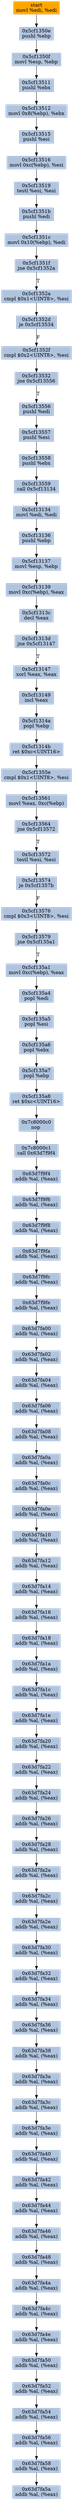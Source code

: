 digraph G {
node[shape=rectangle,style=filled,fillcolor=lightsteelblue,color=lightsteelblue]
bgcolor="transparent"
a0x5cf1350cmovl_edi_edi[label="start\nmovl %edi, %edi",color="lightgrey",fillcolor="orange"];
a0x5cf1350epushl_ebp[label="0x5cf1350e\npushl %ebp"];
a0x5cf1350fmovl_esp_ebp[label="0x5cf1350f\nmovl %esp, %ebp"];
a0x5cf13511pushl_ebx[label="0x5cf13511\npushl %ebx"];
a0x5cf13512movl_0x8ebp__ebx[label="0x5cf13512\nmovl 0x8(%ebp), %ebx"];
a0x5cf13515pushl_esi[label="0x5cf13515\npushl %esi"];
a0x5cf13516movl_0xcebp__esi[label="0x5cf13516\nmovl 0xc(%ebp), %esi"];
a0x5cf13519testl_esi_esi[label="0x5cf13519\ntestl %esi, %esi"];
a0x5cf1351bpushl_edi[label="0x5cf1351b\npushl %edi"];
a0x5cf1351cmovl_0x10ebp__edi[label="0x5cf1351c\nmovl 0x10(%ebp), %edi"];
a0x5cf1351fjne_0x5cf1352a[label="0x5cf1351f\njne 0x5cf1352a"];
a0x5cf1352acmpl_0x1UINT8_esi[label="0x5cf1352a\ncmpl $0x1<UINT8>, %esi"];
a0x5cf1352dje_0x5cf13534[label="0x5cf1352d\nje 0x5cf13534"];
a0x5cf1352fcmpl_0x2UINT8_esi[label="0x5cf1352f\ncmpl $0x2<UINT8>, %esi"];
a0x5cf13532jne_0x5cf13556[label="0x5cf13532\njne 0x5cf13556"];
a0x5cf13556pushl_edi[label="0x5cf13556\npushl %edi"];
a0x5cf13557pushl_esi[label="0x5cf13557\npushl %esi"];
a0x5cf13558pushl_ebx[label="0x5cf13558\npushl %ebx"];
a0x5cf13559call_0x5cf13134[label="0x5cf13559\ncall 0x5cf13134"];
a0x5cf13134movl_edi_edi[label="0x5cf13134\nmovl %edi, %edi"];
a0x5cf13136pushl_ebp[label="0x5cf13136\npushl %ebp"];
a0x5cf13137movl_esp_ebp[label="0x5cf13137\nmovl %esp, %ebp"];
a0x5cf13139movl_0xcebp__eax[label="0x5cf13139\nmovl 0xc(%ebp), %eax"];
a0x5cf1313cdecl_eax[label="0x5cf1313c\ndecl %eax"];
a0x5cf1313djne_0x5cf13147[label="0x5cf1313d\njne 0x5cf13147"];
a0x5cf13147xorl_eax_eax[label="0x5cf13147\nxorl %eax, %eax"];
a0x5cf13149incl_eax[label="0x5cf13149\nincl %eax"];
a0x5cf1314apopl_ebp[label="0x5cf1314a\npopl %ebp"];
a0x5cf1314bret_0xcUINT16[label="0x5cf1314b\nret $0xc<UINT16>"];
a0x5cf1355ecmpl_0x1UINT8_esi[label="0x5cf1355e\ncmpl $0x1<UINT8>, %esi"];
a0x5cf13561movl_eax_0xcebp_[label="0x5cf13561\nmovl %eax, 0xc(%ebp)"];
a0x5cf13564jne_0x5cf13572[label="0x5cf13564\njne 0x5cf13572"];
a0x5cf13572testl_esi_esi[label="0x5cf13572\ntestl %esi, %esi"];
a0x5cf13574je_0x5cf1357b[label="0x5cf13574\nje 0x5cf1357b"];
a0x5cf13576cmpl_0x3UINT8_esi[label="0x5cf13576\ncmpl $0x3<UINT8>, %esi"];
a0x5cf13579jne_0x5cf135a1[label="0x5cf13579\njne 0x5cf135a1"];
a0x5cf135a1movl_0xcebp__eax[label="0x5cf135a1\nmovl 0xc(%ebp), %eax"];
a0x5cf135a4popl_edi[label="0x5cf135a4\npopl %edi"];
a0x5cf135a5popl_esi[label="0x5cf135a5\npopl %esi"];
a0x5cf135a6popl_ebx[label="0x5cf135a6\npopl %ebx"];
a0x5cf135a7popl_ebp[label="0x5cf135a7\npopl %ebp"];
a0x5cf135a8ret_0xcUINT16[label="0x5cf135a8\nret $0xc<UINT16>"];
a0x7c8000c0nop_[label="0x7c8000c0\nnop "];
a0x7c8000c1call_0x63d7f9f4[label="0x7c8000c1\ncall 0x63d7f9f4"];
a0x63d7f9f4addb_al_eax_[label="0x63d7f9f4\naddb %al, (%eax)"];
a0x63d7f9f6addb_al_eax_[label="0x63d7f9f6\naddb %al, (%eax)"];
a0x63d7f9f8addb_al_eax_[label="0x63d7f9f8\naddb %al, (%eax)"];
a0x63d7f9faaddb_al_eax_[label="0x63d7f9fa\naddb %al, (%eax)"];
a0x63d7f9fcaddb_al_eax_[label="0x63d7f9fc\naddb %al, (%eax)"];
a0x63d7f9feaddb_al_eax_[label="0x63d7f9fe\naddb %al, (%eax)"];
a0x63d7fa00addb_al_eax_[label="0x63d7fa00\naddb %al, (%eax)"];
a0x63d7fa02addb_al_eax_[label="0x63d7fa02\naddb %al, (%eax)"];
a0x63d7fa04addb_al_eax_[label="0x63d7fa04\naddb %al, (%eax)"];
a0x63d7fa06addb_al_eax_[label="0x63d7fa06\naddb %al, (%eax)"];
a0x63d7fa08addb_al_eax_[label="0x63d7fa08\naddb %al, (%eax)"];
a0x63d7fa0aaddb_al_eax_[label="0x63d7fa0a\naddb %al, (%eax)"];
a0x63d7fa0caddb_al_eax_[label="0x63d7fa0c\naddb %al, (%eax)"];
a0x63d7fa0eaddb_al_eax_[label="0x63d7fa0e\naddb %al, (%eax)"];
a0x63d7fa10addb_al_eax_[label="0x63d7fa10\naddb %al, (%eax)"];
a0x63d7fa12addb_al_eax_[label="0x63d7fa12\naddb %al, (%eax)"];
a0x63d7fa14addb_al_eax_[label="0x63d7fa14\naddb %al, (%eax)"];
a0x63d7fa16addb_al_eax_[label="0x63d7fa16\naddb %al, (%eax)"];
a0x63d7fa18addb_al_eax_[label="0x63d7fa18\naddb %al, (%eax)"];
a0x63d7fa1aaddb_al_eax_[label="0x63d7fa1a\naddb %al, (%eax)"];
a0x63d7fa1caddb_al_eax_[label="0x63d7fa1c\naddb %al, (%eax)"];
a0x63d7fa1eaddb_al_eax_[label="0x63d7fa1e\naddb %al, (%eax)"];
a0x63d7fa20addb_al_eax_[label="0x63d7fa20\naddb %al, (%eax)"];
a0x63d7fa22addb_al_eax_[label="0x63d7fa22\naddb %al, (%eax)"];
a0x63d7fa24addb_al_eax_[label="0x63d7fa24\naddb %al, (%eax)"];
a0x63d7fa26addb_al_eax_[label="0x63d7fa26\naddb %al, (%eax)"];
a0x63d7fa28addb_al_eax_[label="0x63d7fa28\naddb %al, (%eax)"];
a0x63d7fa2aaddb_al_eax_[label="0x63d7fa2a\naddb %al, (%eax)"];
a0x63d7fa2caddb_al_eax_[label="0x63d7fa2c\naddb %al, (%eax)"];
a0x63d7fa2eaddb_al_eax_[label="0x63d7fa2e\naddb %al, (%eax)"];
a0x63d7fa30addb_al_eax_[label="0x63d7fa30\naddb %al, (%eax)"];
a0x63d7fa32addb_al_eax_[label="0x63d7fa32\naddb %al, (%eax)"];
a0x63d7fa34addb_al_eax_[label="0x63d7fa34\naddb %al, (%eax)"];
a0x63d7fa36addb_al_eax_[label="0x63d7fa36\naddb %al, (%eax)"];
a0x63d7fa38addb_al_eax_[label="0x63d7fa38\naddb %al, (%eax)"];
a0x63d7fa3aaddb_al_eax_[label="0x63d7fa3a\naddb %al, (%eax)"];
a0x63d7fa3caddb_al_eax_[label="0x63d7fa3c\naddb %al, (%eax)"];
a0x63d7fa3eaddb_al_eax_[label="0x63d7fa3e\naddb %al, (%eax)"];
a0x63d7fa40addb_al_eax_[label="0x63d7fa40\naddb %al, (%eax)"];
a0x63d7fa42addb_al_eax_[label="0x63d7fa42\naddb %al, (%eax)"];
a0x63d7fa44addb_al_eax_[label="0x63d7fa44\naddb %al, (%eax)"];
a0x63d7fa46addb_al_eax_[label="0x63d7fa46\naddb %al, (%eax)"];
a0x63d7fa48addb_al_eax_[label="0x63d7fa48\naddb %al, (%eax)"];
a0x63d7fa4aaddb_al_eax_[label="0x63d7fa4a\naddb %al, (%eax)"];
a0x63d7fa4caddb_al_eax_[label="0x63d7fa4c\naddb %al, (%eax)"];
a0x63d7fa4eaddb_al_eax_[label="0x63d7fa4e\naddb %al, (%eax)"];
a0x63d7fa50addb_al_eax_[label="0x63d7fa50\naddb %al, (%eax)"];
a0x63d7fa52addb_al_eax_[label="0x63d7fa52\naddb %al, (%eax)"];
a0x63d7fa54addb_al_eax_[label="0x63d7fa54\naddb %al, (%eax)"];
a0x63d7fa56addb_al_eax_[label="0x63d7fa56\naddb %al, (%eax)"];
a0x63d7fa58addb_al_eax_[label="0x63d7fa58\naddb %al, (%eax)"];
a0x63d7fa5aaddb_al_eax_[label="0x63d7fa5a\naddb %al, (%eax)"];
a0x5cf1350cmovl_edi_edi -> a0x5cf1350epushl_ebp [color="#000000"];
a0x5cf1350epushl_ebp -> a0x5cf1350fmovl_esp_ebp [color="#000000"];
a0x5cf1350fmovl_esp_ebp -> a0x5cf13511pushl_ebx [color="#000000"];
a0x5cf13511pushl_ebx -> a0x5cf13512movl_0x8ebp__ebx [color="#000000"];
a0x5cf13512movl_0x8ebp__ebx -> a0x5cf13515pushl_esi [color="#000000"];
a0x5cf13515pushl_esi -> a0x5cf13516movl_0xcebp__esi [color="#000000"];
a0x5cf13516movl_0xcebp__esi -> a0x5cf13519testl_esi_esi [color="#000000"];
a0x5cf13519testl_esi_esi -> a0x5cf1351bpushl_edi [color="#000000"];
a0x5cf1351bpushl_edi -> a0x5cf1351cmovl_0x10ebp__edi [color="#000000"];
a0x5cf1351cmovl_0x10ebp__edi -> a0x5cf1351fjne_0x5cf1352a [color="#000000"];
a0x5cf1351fjne_0x5cf1352a -> a0x5cf1352acmpl_0x1UINT8_esi [color="#000000",label="T"];
a0x5cf1352acmpl_0x1UINT8_esi -> a0x5cf1352dje_0x5cf13534 [color="#000000"];
a0x5cf1352dje_0x5cf13534 -> a0x5cf1352fcmpl_0x2UINT8_esi [color="#000000",label="F"];
a0x5cf1352fcmpl_0x2UINT8_esi -> a0x5cf13532jne_0x5cf13556 [color="#000000"];
a0x5cf13532jne_0x5cf13556 -> a0x5cf13556pushl_edi [color="#000000",label="T"];
a0x5cf13556pushl_edi -> a0x5cf13557pushl_esi [color="#000000"];
a0x5cf13557pushl_esi -> a0x5cf13558pushl_ebx [color="#000000"];
a0x5cf13558pushl_ebx -> a0x5cf13559call_0x5cf13134 [color="#000000"];
a0x5cf13559call_0x5cf13134 -> a0x5cf13134movl_edi_edi [color="#000000"];
a0x5cf13134movl_edi_edi -> a0x5cf13136pushl_ebp [color="#000000"];
a0x5cf13136pushl_ebp -> a0x5cf13137movl_esp_ebp [color="#000000"];
a0x5cf13137movl_esp_ebp -> a0x5cf13139movl_0xcebp__eax [color="#000000"];
a0x5cf13139movl_0xcebp__eax -> a0x5cf1313cdecl_eax [color="#000000"];
a0x5cf1313cdecl_eax -> a0x5cf1313djne_0x5cf13147 [color="#000000"];
a0x5cf1313djne_0x5cf13147 -> a0x5cf13147xorl_eax_eax [color="#000000",label="T"];
a0x5cf13147xorl_eax_eax -> a0x5cf13149incl_eax [color="#000000"];
a0x5cf13149incl_eax -> a0x5cf1314apopl_ebp [color="#000000"];
a0x5cf1314apopl_ebp -> a0x5cf1314bret_0xcUINT16 [color="#000000"];
a0x5cf1314bret_0xcUINT16 -> a0x5cf1355ecmpl_0x1UINT8_esi [color="#000000"];
a0x5cf1355ecmpl_0x1UINT8_esi -> a0x5cf13561movl_eax_0xcebp_ [color="#000000"];
a0x5cf13561movl_eax_0xcebp_ -> a0x5cf13564jne_0x5cf13572 [color="#000000"];
a0x5cf13564jne_0x5cf13572 -> a0x5cf13572testl_esi_esi [color="#000000",label="T"];
a0x5cf13572testl_esi_esi -> a0x5cf13574je_0x5cf1357b [color="#000000"];
a0x5cf13574je_0x5cf1357b -> a0x5cf13576cmpl_0x3UINT8_esi [color="#000000",label="F"];
a0x5cf13576cmpl_0x3UINT8_esi -> a0x5cf13579jne_0x5cf135a1 [color="#000000"];
a0x5cf13579jne_0x5cf135a1 -> a0x5cf135a1movl_0xcebp__eax [color="#000000",label="T"];
a0x5cf135a1movl_0xcebp__eax -> a0x5cf135a4popl_edi [color="#000000"];
a0x5cf135a4popl_edi -> a0x5cf135a5popl_esi [color="#000000"];
a0x5cf135a5popl_esi -> a0x5cf135a6popl_ebx [color="#000000"];
a0x5cf135a6popl_ebx -> a0x5cf135a7popl_ebp [color="#000000"];
a0x5cf135a7popl_ebp -> a0x5cf135a8ret_0xcUINT16 [color="#000000"];
a0x5cf135a8ret_0xcUINT16 -> a0x7c8000c0nop_ [color="#000000"];
a0x7c8000c0nop_ -> a0x7c8000c1call_0x63d7f9f4 [color="#000000"];
a0x7c8000c1call_0x63d7f9f4 -> a0x63d7f9f4addb_al_eax_ [color="#000000"];
a0x63d7f9f4addb_al_eax_ -> a0x63d7f9f6addb_al_eax_ [color="#000000"];
a0x63d7f9f6addb_al_eax_ -> a0x63d7f9f8addb_al_eax_ [color="#000000"];
a0x63d7f9f8addb_al_eax_ -> a0x63d7f9faaddb_al_eax_ [color="#000000"];
a0x63d7f9faaddb_al_eax_ -> a0x63d7f9fcaddb_al_eax_ [color="#000000"];
a0x63d7f9fcaddb_al_eax_ -> a0x63d7f9feaddb_al_eax_ [color="#000000"];
a0x63d7f9feaddb_al_eax_ -> a0x63d7fa00addb_al_eax_ [color="#000000"];
a0x63d7fa00addb_al_eax_ -> a0x63d7fa02addb_al_eax_ [color="#000000"];
a0x63d7fa02addb_al_eax_ -> a0x63d7fa04addb_al_eax_ [color="#000000"];
a0x63d7fa04addb_al_eax_ -> a0x63d7fa06addb_al_eax_ [color="#000000"];
a0x63d7fa06addb_al_eax_ -> a0x63d7fa08addb_al_eax_ [color="#000000"];
a0x63d7fa08addb_al_eax_ -> a0x63d7fa0aaddb_al_eax_ [color="#000000"];
a0x63d7fa0aaddb_al_eax_ -> a0x63d7fa0caddb_al_eax_ [color="#000000"];
a0x63d7fa0caddb_al_eax_ -> a0x63d7fa0eaddb_al_eax_ [color="#000000"];
a0x63d7fa0eaddb_al_eax_ -> a0x63d7fa10addb_al_eax_ [color="#000000"];
a0x63d7fa10addb_al_eax_ -> a0x63d7fa12addb_al_eax_ [color="#000000"];
a0x63d7fa12addb_al_eax_ -> a0x63d7fa14addb_al_eax_ [color="#000000"];
a0x63d7fa14addb_al_eax_ -> a0x63d7fa16addb_al_eax_ [color="#000000"];
a0x63d7fa16addb_al_eax_ -> a0x63d7fa18addb_al_eax_ [color="#000000"];
a0x63d7fa18addb_al_eax_ -> a0x63d7fa1aaddb_al_eax_ [color="#000000"];
a0x63d7fa1aaddb_al_eax_ -> a0x63d7fa1caddb_al_eax_ [color="#000000"];
a0x63d7fa1caddb_al_eax_ -> a0x63d7fa1eaddb_al_eax_ [color="#000000"];
a0x63d7fa1eaddb_al_eax_ -> a0x63d7fa20addb_al_eax_ [color="#000000"];
a0x63d7fa20addb_al_eax_ -> a0x63d7fa22addb_al_eax_ [color="#000000"];
a0x63d7fa22addb_al_eax_ -> a0x63d7fa24addb_al_eax_ [color="#000000"];
a0x63d7fa24addb_al_eax_ -> a0x63d7fa26addb_al_eax_ [color="#000000"];
a0x63d7fa26addb_al_eax_ -> a0x63d7fa28addb_al_eax_ [color="#000000"];
a0x63d7fa28addb_al_eax_ -> a0x63d7fa2aaddb_al_eax_ [color="#000000"];
a0x63d7fa2aaddb_al_eax_ -> a0x63d7fa2caddb_al_eax_ [color="#000000"];
a0x63d7fa2caddb_al_eax_ -> a0x63d7fa2eaddb_al_eax_ [color="#000000"];
a0x63d7fa2eaddb_al_eax_ -> a0x63d7fa30addb_al_eax_ [color="#000000"];
a0x63d7fa30addb_al_eax_ -> a0x63d7fa32addb_al_eax_ [color="#000000"];
a0x63d7fa32addb_al_eax_ -> a0x63d7fa34addb_al_eax_ [color="#000000"];
a0x63d7fa34addb_al_eax_ -> a0x63d7fa36addb_al_eax_ [color="#000000"];
a0x63d7fa36addb_al_eax_ -> a0x63d7fa38addb_al_eax_ [color="#000000"];
a0x63d7fa38addb_al_eax_ -> a0x63d7fa3aaddb_al_eax_ [color="#000000"];
a0x63d7fa3aaddb_al_eax_ -> a0x63d7fa3caddb_al_eax_ [color="#000000"];
a0x63d7fa3caddb_al_eax_ -> a0x63d7fa3eaddb_al_eax_ [color="#000000"];
a0x63d7fa3eaddb_al_eax_ -> a0x63d7fa40addb_al_eax_ [color="#000000"];
a0x63d7fa40addb_al_eax_ -> a0x63d7fa42addb_al_eax_ [color="#000000"];
a0x63d7fa42addb_al_eax_ -> a0x63d7fa44addb_al_eax_ [color="#000000"];
a0x63d7fa44addb_al_eax_ -> a0x63d7fa46addb_al_eax_ [color="#000000"];
a0x63d7fa46addb_al_eax_ -> a0x63d7fa48addb_al_eax_ [color="#000000"];
a0x63d7fa48addb_al_eax_ -> a0x63d7fa4aaddb_al_eax_ [color="#000000"];
a0x63d7fa4aaddb_al_eax_ -> a0x63d7fa4caddb_al_eax_ [color="#000000"];
a0x63d7fa4caddb_al_eax_ -> a0x63d7fa4eaddb_al_eax_ [color="#000000"];
a0x63d7fa4eaddb_al_eax_ -> a0x63d7fa50addb_al_eax_ [color="#000000"];
a0x63d7fa50addb_al_eax_ -> a0x63d7fa52addb_al_eax_ [color="#000000"];
a0x63d7fa52addb_al_eax_ -> a0x63d7fa54addb_al_eax_ [color="#000000"];
a0x63d7fa54addb_al_eax_ -> a0x63d7fa56addb_al_eax_ [color="#000000"];
a0x63d7fa56addb_al_eax_ -> a0x63d7fa58addb_al_eax_ [color="#000000"];
a0x63d7fa58addb_al_eax_ -> a0x63d7fa5aaddb_al_eax_ [color="#000000"];
}
